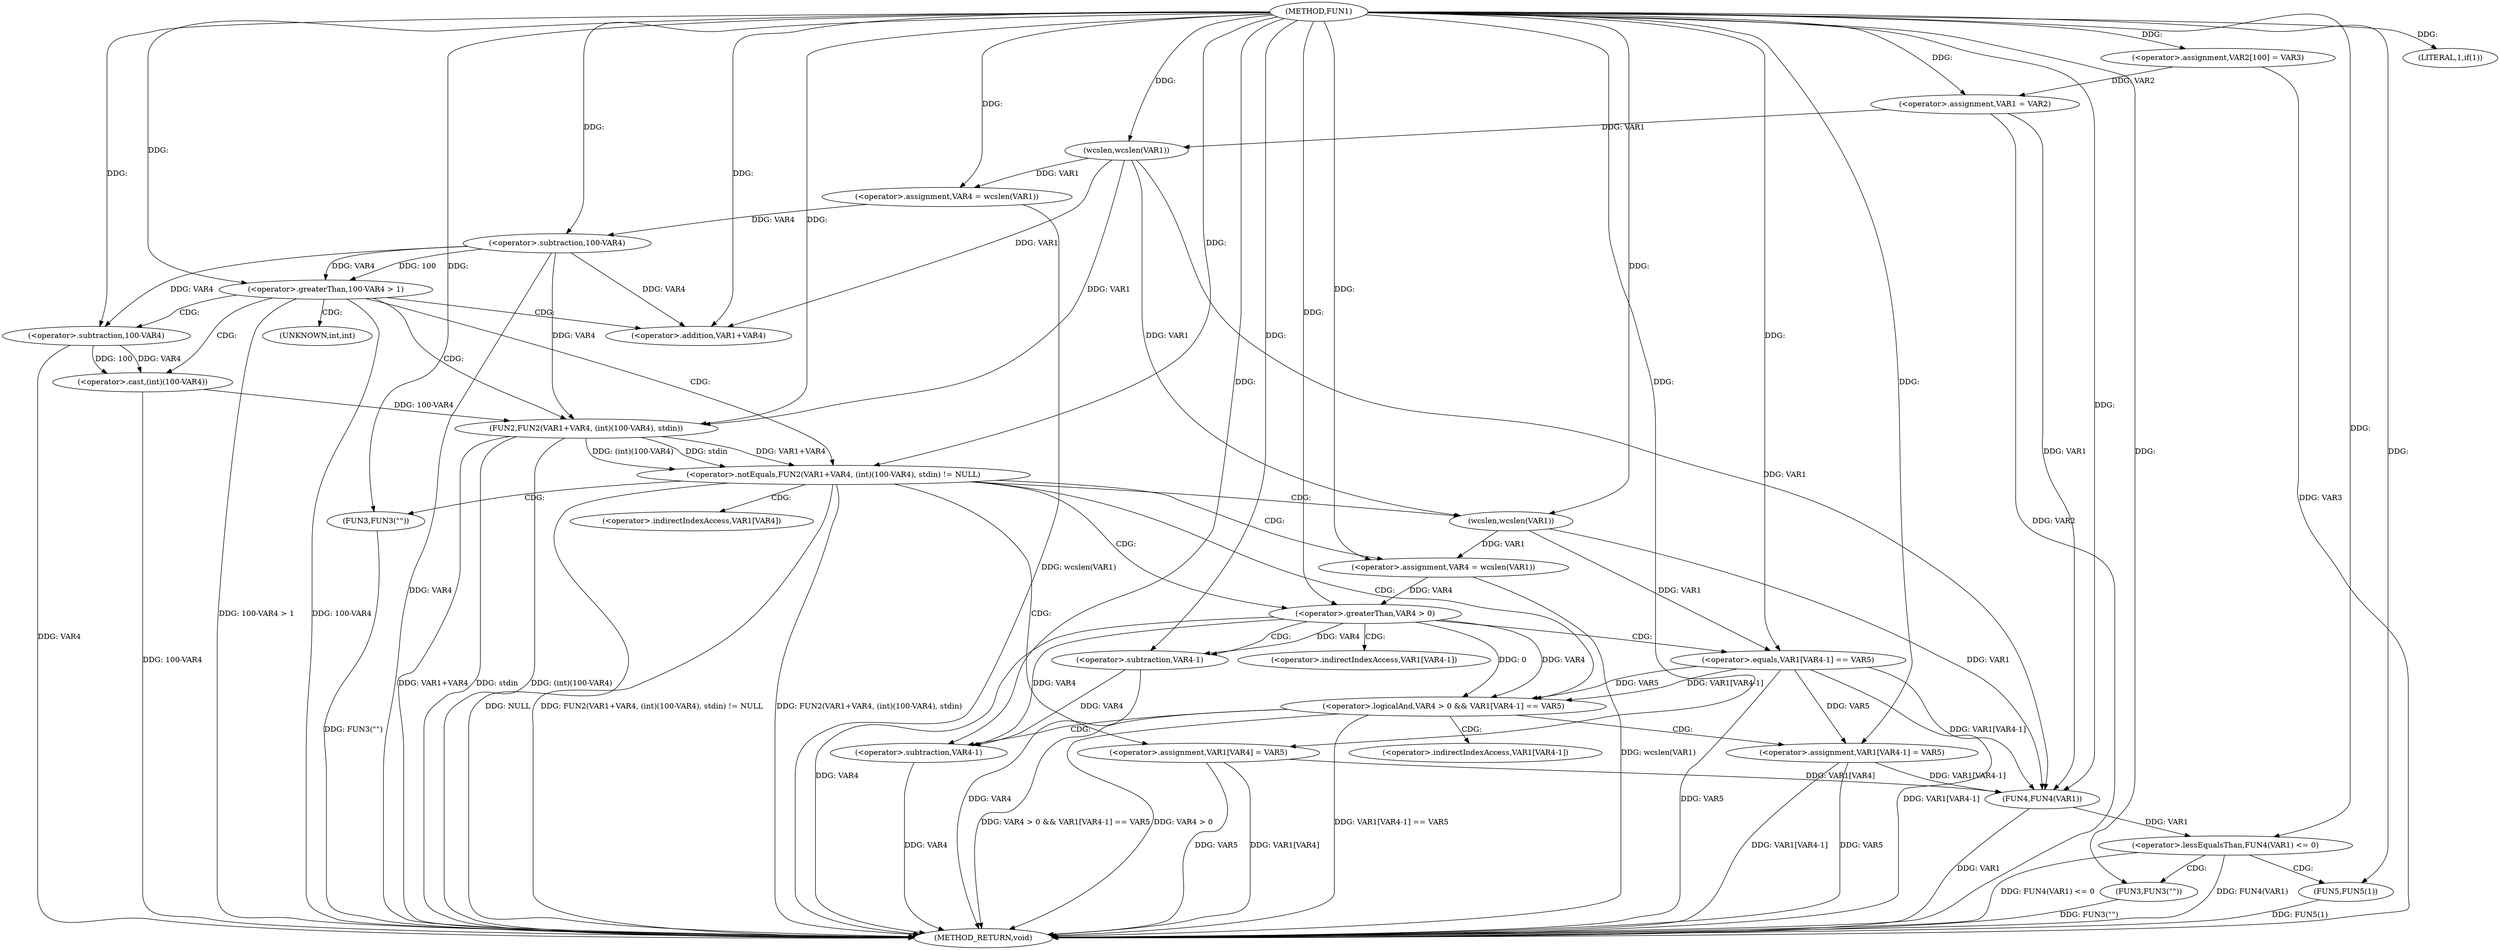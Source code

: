 digraph FUN1 {  
"1000100" [label = "(METHOD,FUN1)" ]
"1000183" [label = "(METHOD_RETURN,void)" ]
"1000104" [label = "(<operator>.assignment,VAR2[100] = VAR3)" ]
"1000107" [label = "(<operator>.assignment,VAR1 = VAR2)" ]
"1000111" [label = "(LITERAL,1,if(1))" ]
"1000115" [label = "(<operator>.assignment,VAR4 = wcslen(VAR1))" ]
"1000117" [label = "(wcslen,wcslen(VAR1))" ]
"1000120" [label = "(<operator>.greaterThan,100-VAR4 > 1)" ]
"1000121" [label = "(<operator>.subtraction,100-VAR4)" ]
"1000127" [label = "(<operator>.notEquals,FUN2(VAR1+VAR4, (int)(100-VAR4), stdin) != NULL)" ]
"1000128" [label = "(FUN2,FUN2(VAR1+VAR4, (int)(100-VAR4), stdin))" ]
"1000129" [label = "(<operator>.addition,VAR1+VAR4)" ]
"1000132" [label = "(<operator>.cast,(int)(100-VAR4))" ]
"1000134" [label = "(<operator>.subtraction,100-VAR4)" ]
"1000140" [label = "(<operator>.assignment,VAR4 = wcslen(VAR1))" ]
"1000142" [label = "(wcslen,wcslen(VAR1))" ]
"1000145" [label = "(<operator>.logicalAnd,VAR4 > 0 && VAR1[VAR4-1] == VAR5)" ]
"1000146" [label = "(<operator>.greaterThan,VAR4 > 0)" ]
"1000149" [label = "(<operator>.equals,VAR1[VAR4-1] == VAR5)" ]
"1000152" [label = "(<operator>.subtraction,VAR4-1)" ]
"1000157" [label = "(<operator>.assignment,VAR1[VAR4-1] = VAR5)" ]
"1000160" [label = "(<operator>.subtraction,VAR4-1)" ]
"1000166" [label = "(FUN3,FUN3(\"\"))" ]
"1000168" [label = "(<operator>.assignment,VAR1[VAR4] = VAR5)" ]
"1000174" [label = "(<operator>.lessEqualsThan,FUN4(VAR1) <= 0)" ]
"1000175" [label = "(FUN4,FUN4(VAR1))" ]
"1000179" [label = "(FUN3,FUN3(\"\"))" ]
"1000181" [label = "(FUN5,FUN5(1))" ]
"1000133" [label = "(UNKNOWN,int,int)" ]
"1000150" [label = "(<operator>.indirectIndexAccess,VAR1[VAR4-1])" ]
"1000158" [label = "(<operator>.indirectIndexAccess,VAR1[VAR4-1])" ]
"1000169" [label = "(<operator>.indirectIndexAccess,VAR1[VAR4])" ]
  "1000115" -> "1000183"  [ label = "DDG: wcslen(VAR1)"] 
  "1000168" -> "1000183"  [ label = "DDG: VAR1[VAR4]"] 
  "1000181" -> "1000183"  [ label = "DDG: FUN5(1)"] 
  "1000120" -> "1000183"  [ label = "DDG: 100-VAR4 > 1"] 
  "1000149" -> "1000183"  [ label = "DDG: VAR1[VAR4-1]"] 
  "1000168" -> "1000183"  [ label = "DDG: VAR5"] 
  "1000140" -> "1000183"  [ label = "DDG: wcslen(VAR1)"] 
  "1000179" -> "1000183"  [ label = "DDG: FUN3(\"\")"] 
  "1000121" -> "1000183"  [ label = "DDG: VAR4"] 
  "1000128" -> "1000183"  [ label = "DDG: (int)(100-VAR4)"] 
  "1000166" -> "1000183"  [ label = "DDG: FUN3(\"\")"] 
  "1000128" -> "1000183"  [ label = "DDG: VAR1+VAR4"] 
  "1000149" -> "1000183"  [ label = "DDG: VAR5"] 
  "1000157" -> "1000183"  [ label = "DDG: VAR1[VAR4-1]"] 
  "1000132" -> "1000183"  [ label = "DDG: 100-VAR4"] 
  "1000120" -> "1000183"  [ label = "DDG: 100-VAR4"] 
  "1000145" -> "1000183"  [ label = "DDG: VAR1[VAR4-1] == VAR5"] 
  "1000175" -> "1000183"  [ label = "DDG: VAR1"] 
  "1000127" -> "1000183"  [ label = "DDG: FUN2(VAR1+VAR4, (int)(100-VAR4), stdin) != NULL"] 
  "1000152" -> "1000183"  [ label = "DDG: VAR4"] 
  "1000134" -> "1000183"  [ label = "DDG: VAR4"] 
  "1000145" -> "1000183"  [ label = "DDG: VAR4 > 0 && VAR1[VAR4-1] == VAR5"] 
  "1000127" -> "1000183"  [ label = "DDG: FUN2(VAR1+VAR4, (int)(100-VAR4), stdin)"] 
  "1000127" -> "1000183"  [ label = "DDG: NULL"] 
  "1000157" -> "1000183"  [ label = "DDG: VAR5"] 
  "1000145" -> "1000183"  [ label = "DDG: VAR4 > 0"] 
  "1000146" -> "1000183"  [ label = "DDG: VAR4"] 
  "1000160" -> "1000183"  [ label = "DDG: VAR4"] 
  "1000174" -> "1000183"  [ label = "DDG: FUN4(VAR1) <= 0"] 
  "1000128" -> "1000183"  [ label = "DDG: stdin"] 
  "1000104" -> "1000183"  [ label = "DDG: VAR3"] 
  "1000174" -> "1000183"  [ label = "DDG: FUN4(VAR1)"] 
  "1000107" -> "1000183"  [ label = "DDG: VAR2"] 
  "1000100" -> "1000104"  [ label = "DDG: "] 
  "1000104" -> "1000107"  [ label = "DDG: VAR2"] 
  "1000100" -> "1000107"  [ label = "DDG: "] 
  "1000100" -> "1000111"  [ label = "DDG: "] 
  "1000117" -> "1000115"  [ label = "DDG: VAR1"] 
  "1000100" -> "1000115"  [ label = "DDG: "] 
  "1000107" -> "1000117"  [ label = "DDG: VAR1"] 
  "1000100" -> "1000117"  [ label = "DDG: "] 
  "1000121" -> "1000120"  [ label = "DDG: 100"] 
  "1000121" -> "1000120"  [ label = "DDG: VAR4"] 
  "1000100" -> "1000121"  [ label = "DDG: "] 
  "1000115" -> "1000121"  [ label = "DDG: VAR4"] 
  "1000100" -> "1000120"  [ label = "DDG: "] 
  "1000128" -> "1000127"  [ label = "DDG: VAR1+VAR4"] 
  "1000128" -> "1000127"  [ label = "DDG: (int)(100-VAR4)"] 
  "1000128" -> "1000127"  [ label = "DDG: stdin"] 
  "1000117" -> "1000128"  [ label = "DDG: VAR1"] 
  "1000100" -> "1000128"  [ label = "DDG: "] 
  "1000121" -> "1000128"  [ label = "DDG: VAR4"] 
  "1000117" -> "1000129"  [ label = "DDG: VAR1"] 
  "1000100" -> "1000129"  [ label = "DDG: "] 
  "1000121" -> "1000129"  [ label = "DDG: VAR4"] 
  "1000132" -> "1000128"  [ label = "DDG: 100-VAR4"] 
  "1000134" -> "1000132"  [ label = "DDG: 100"] 
  "1000134" -> "1000132"  [ label = "DDG: VAR4"] 
  "1000100" -> "1000134"  [ label = "DDG: "] 
  "1000121" -> "1000134"  [ label = "DDG: VAR4"] 
  "1000100" -> "1000127"  [ label = "DDG: "] 
  "1000142" -> "1000140"  [ label = "DDG: VAR1"] 
  "1000100" -> "1000140"  [ label = "DDG: "] 
  "1000100" -> "1000142"  [ label = "DDG: "] 
  "1000117" -> "1000142"  [ label = "DDG: VAR1"] 
  "1000146" -> "1000145"  [ label = "DDG: VAR4"] 
  "1000146" -> "1000145"  [ label = "DDG: 0"] 
  "1000140" -> "1000146"  [ label = "DDG: VAR4"] 
  "1000100" -> "1000146"  [ label = "DDG: "] 
  "1000149" -> "1000145"  [ label = "DDG: VAR1[VAR4-1]"] 
  "1000149" -> "1000145"  [ label = "DDG: VAR5"] 
  "1000142" -> "1000149"  [ label = "DDG: VAR1"] 
  "1000146" -> "1000152"  [ label = "DDG: VAR4"] 
  "1000100" -> "1000152"  [ label = "DDG: "] 
  "1000100" -> "1000149"  [ label = "DDG: "] 
  "1000149" -> "1000157"  [ label = "DDG: VAR5"] 
  "1000100" -> "1000157"  [ label = "DDG: "] 
  "1000152" -> "1000160"  [ label = "DDG: VAR4"] 
  "1000146" -> "1000160"  [ label = "DDG: VAR4"] 
  "1000100" -> "1000160"  [ label = "DDG: "] 
  "1000100" -> "1000166"  [ label = "DDG: "] 
  "1000100" -> "1000168"  [ label = "DDG: "] 
  "1000175" -> "1000174"  [ label = "DDG: VAR1"] 
  "1000107" -> "1000175"  [ label = "DDG: VAR1"] 
  "1000168" -> "1000175"  [ label = "DDG: VAR1[VAR4]"] 
  "1000157" -> "1000175"  [ label = "DDG: VAR1[VAR4-1]"] 
  "1000117" -> "1000175"  [ label = "DDG: VAR1"] 
  "1000142" -> "1000175"  [ label = "DDG: VAR1"] 
  "1000149" -> "1000175"  [ label = "DDG: VAR1[VAR4-1]"] 
  "1000100" -> "1000175"  [ label = "DDG: "] 
  "1000100" -> "1000174"  [ label = "DDG: "] 
  "1000100" -> "1000179"  [ label = "DDG: "] 
  "1000100" -> "1000181"  [ label = "DDG: "] 
  "1000120" -> "1000127"  [ label = "CDG: "] 
  "1000120" -> "1000128"  [ label = "CDG: "] 
  "1000120" -> "1000133"  [ label = "CDG: "] 
  "1000120" -> "1000132"  [ label = "CDG: "] 
  "1000120" -> "1000129"  [ label = "CDG: "] 
  "1000120" -> "1000134"  [ label = "CDG: "] 
  "1000127" -> "1000142"  [ label = "CDG: "] 
  "1000127" -> "1000166"  [ label = "CDG: "] 
  "1000127" -> "1000169"  [ label = "CDG: "] 
  "1000127" -> "1000168"  [ label = "CDG: "] 
  "1000127" -> "1000145"  [ label = "CDG: "] 
  "1000127" -> "1000146"  [ label = "CDG: "] 
  "1000127" -> "1000140"  [ label = "CDG: "] 
  "1000145" -> "1000157"  [ label = "CDG: "] 
  "1000145" -> "1000158"  [ label = "CDG: "] 
  "1000145" -> "1000160"  [ label = "CDG: "] 
  "1000146" -> "1000152"  [ label = "CDG: "] 
  "1000146" -> "1000150"  [ label = "CDG: "] 
  "1000146" -> "1000149"  [ label = "CDG: "] 
  "1000174" -> "1000179"  [ label = "CDG: "] 
  "1000174" -> "1000181"  [ label = "CDG: "] 
}

